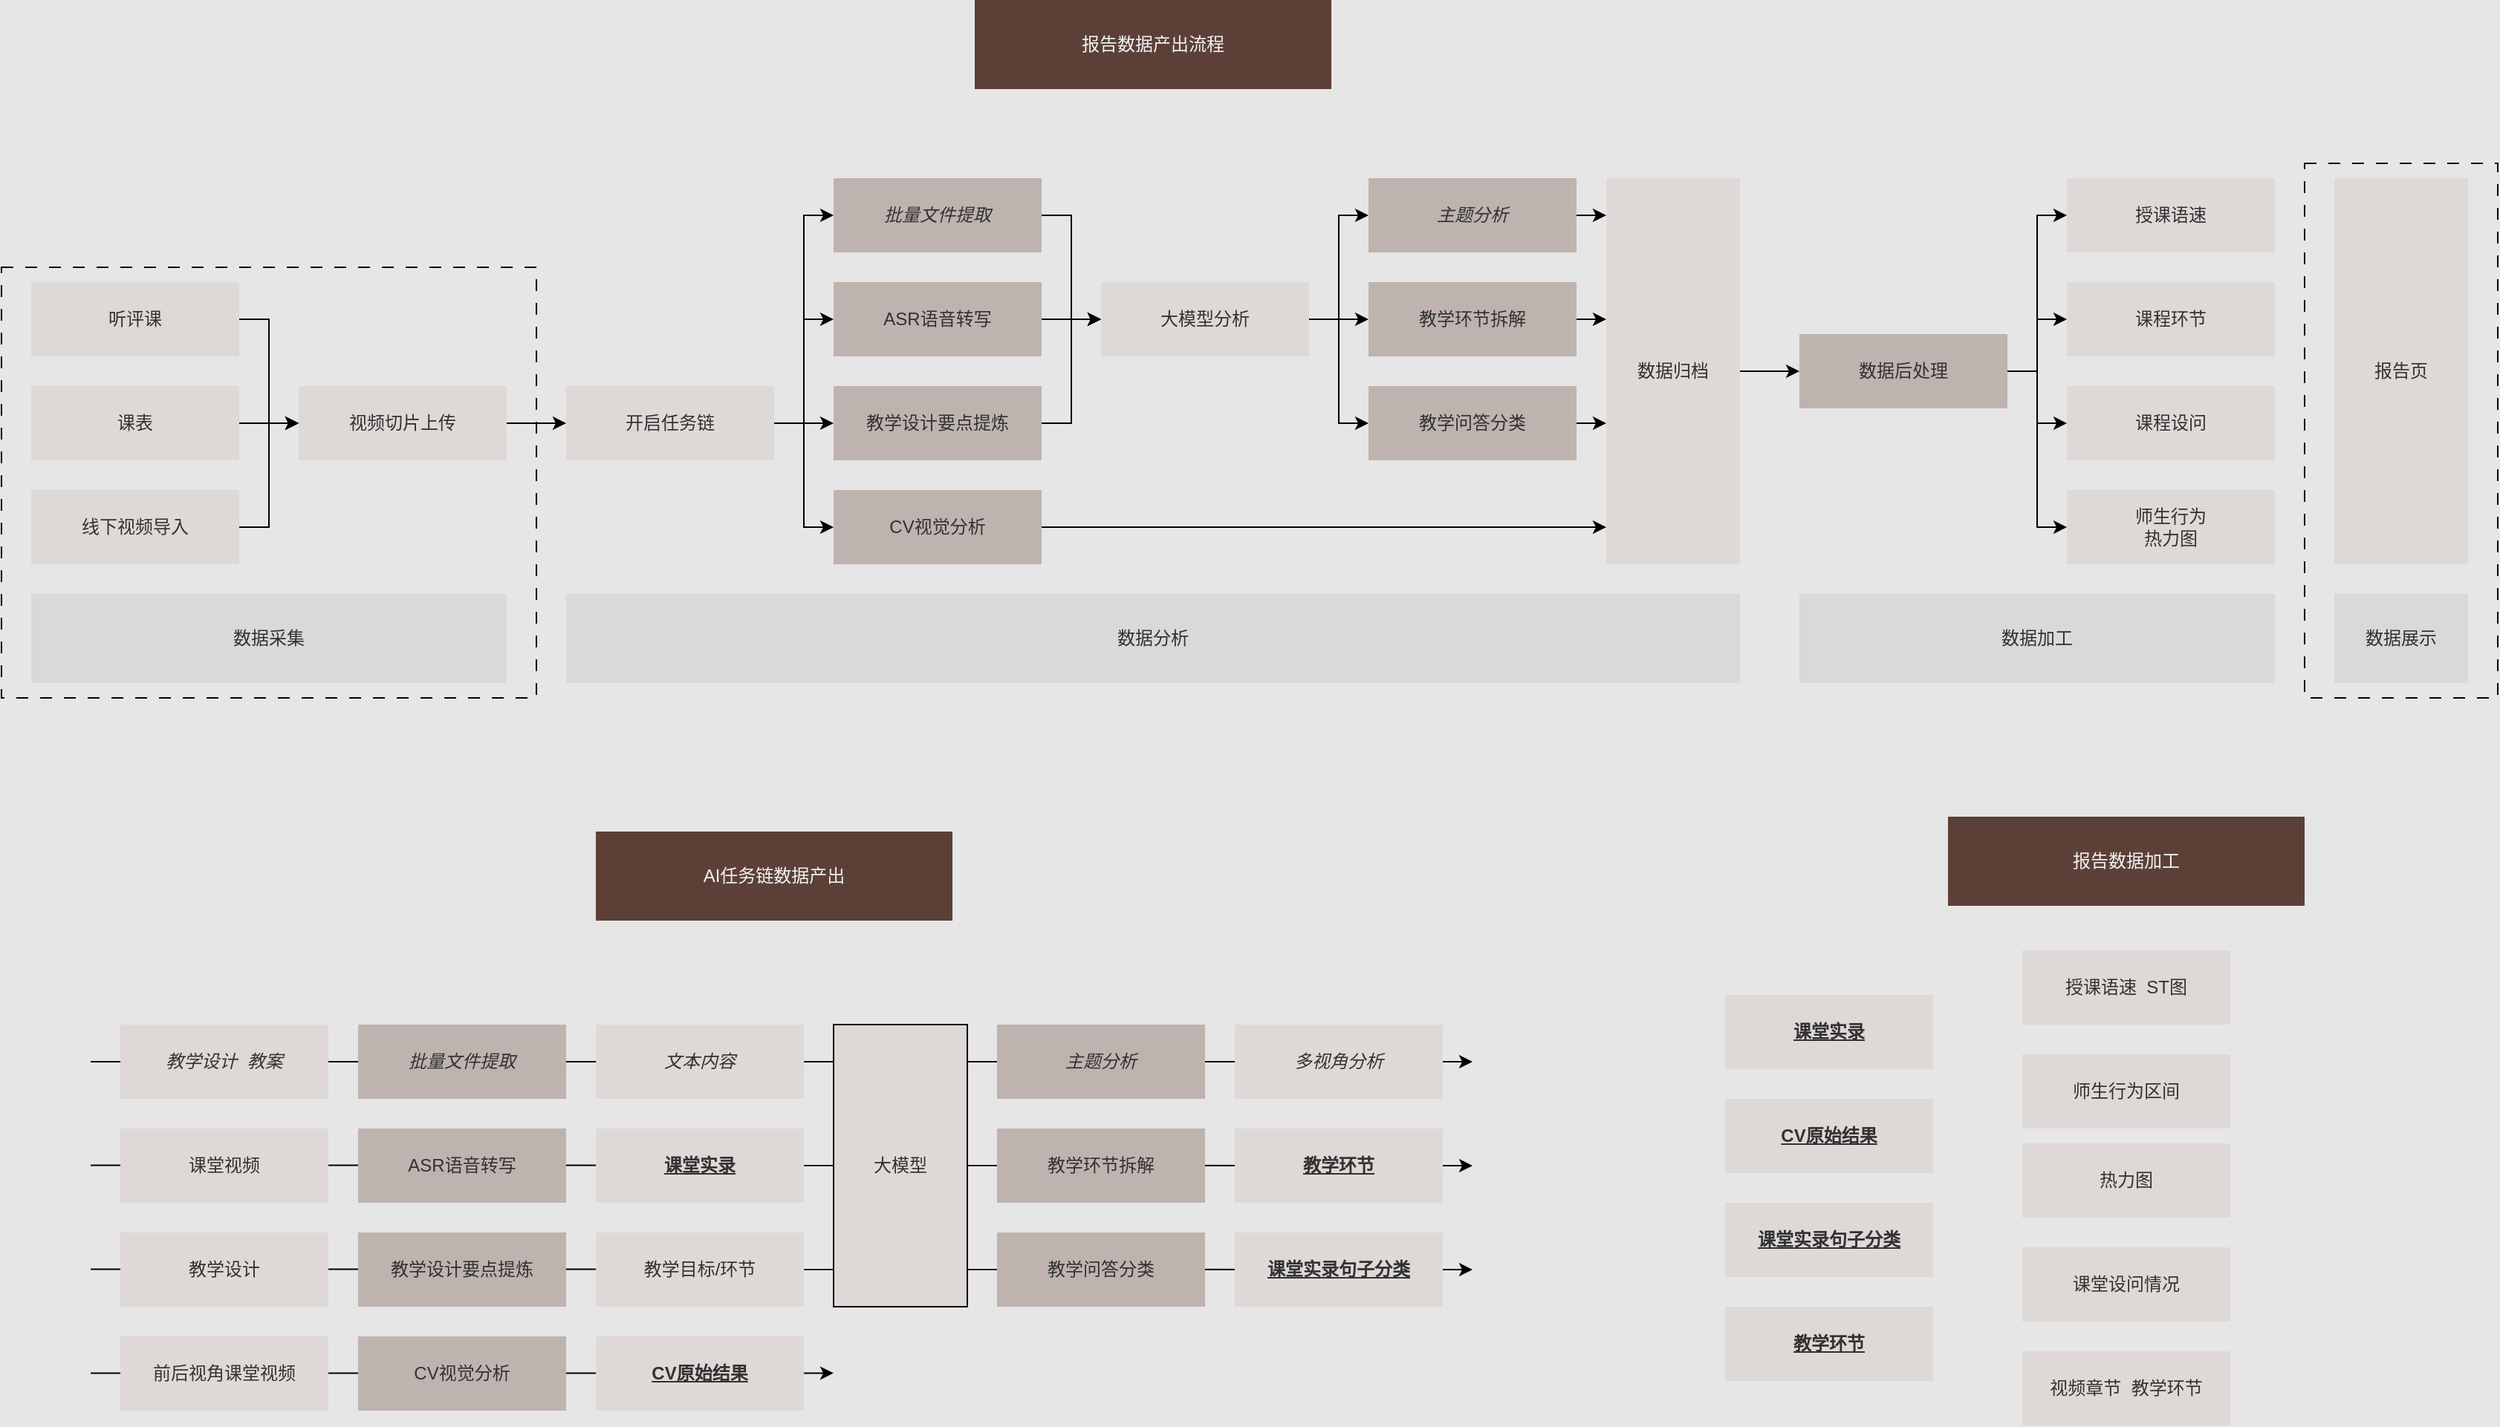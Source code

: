 <mxfile version="26.0.6">
  <diagram name="第 1 页" id="ebeUFto6fMN5XXxg8IfA">
    <mxGraphModel dx="2177" dy="1649" grid="1" gridSize="10" guides="1" tooltips="1" connect="1" arrows="1" fold="1" page="1" pageScale="1" pageWidth="827" pageHeight="1169" background="#E6E6E6" math="0" shadow="0">
      <root>
        <mxCell id="0" />
        <mxCell id="1" parent="0" />
        <mxCell id="XC2Z82CuPK0ErsjAf5O9-141" value="" style="endArrow=classic;html=1;rounded=0;" edge="1" parent="1">
          <mxGeometry width="50" height="50" relative="1" as="geometry">
            <mxPoint x="150" y="1004.7" as="sourcePoint" />
            <mxPoint x="1080" y="1005" as="targetPoint" />
          </mxGeometry>
        </mxCell>
        <mxCell id="XC2Z82CuPK0ErsjAf5O9-140" value="" style="endArrow=classic;html=1;rounded=0;" edge="1" parent="1">
          <mxGeometry width="50" height="50" relative="1" as="geometry">
            <mxPoint x="150" y="934.7" as="sourcePoint" />
            <mxPoint x="1080" y="935" as="targetPoint" />
          </mxGeometry>
        </mxCell>
        <mxCell id="XC2Z82CuPK0ErsjAf5O9-142" value="" style="endArrow=classic;html=1;rounded=0;" edge="1" parent="1">
          <mxGeometry width="50" height="50" relative="1" as="geometry">
            <mxPoint x="150" y="1074.7" as="sourcePoint" />
            <mxPoint x="650" y="1074.7" as="targetPoint" />
          </mxGeometry>
        </mxCell>
        <mxCell id="XC2Z82CuPK0ErsjAf5O9-138" value="" style="endArrow=classic;html=1;rounded=0;strokeColor=default;startSize=6;" edge="1" parent="1">
          <mxGeometry width="50" height="50" relative="1" as="geometry">
            <mxPoint x="150" y="865" as="sourcePoint" />
            <mxPoint x="1080" y="865" as="targetPoint" />
          </mxGeometry>
        </mxCell>
        <mxCell id="XC2Z82CuPK0ErsjAf5O9-12" value="" style="whiteSpace=wrap;html=1;fillColor=none;dashed=1;dashPattern=8 8;" vertex="1" parent="1">
          <mxGeometry x="90" y="330" width="360" height="290" as="geometry" />
        </mxCell>
        <mxCell id="XC2Z82CuPK0ErsjAf5O9-2" value="报告数据产出流程" style="rounded=0;whiteSpace=wrap;html=1;fillColor=#5C4038;gradientColor=none;fontColor=#F2F2F2;strokeColor=none;" vertex="1" parent="1">
          <mxGeometry x="745" y="150" width="240" height="60" as="geometry" />
        </mxCell>
        <mxCell id="XC2Z82CuPK0ErsjAf5O9-3" value="数据采集" style="whiteSpace=wrap;html=1;strokeColor=none;fillColor=#D9D9D9;fontColor=#323232;" vertex="1" parent="1">
          <mxGeometry x="110" y="550" width="320" height="60" as="geometry" />
        </mxCell>
        <mxCell id="XC2Z82CuPK0ErsjAf5O9-9" style="edgeStyle=orthogonalEdgeStyle;rounded=0;orthogonalLoop=1;jettySize=auto;html=1;entryX=0;entryY=0.5;entryDx=0;entryDy=0;" edge="1" parent="1" source="XC2Z82CuPK0ErsjAf5O9-4" target="XC2Z82CuPK0ErsjAf5O9-8">
          <mxGeometry relative="1" as="geometry" />
        </mxCell>
        <mxCell id="XC2Z82CuPK0ErsjAf5O9-4" value="听评课" style="whiteSpace=wrap;html=1;strokeColor=none;fillColor=#DED9D7;fontColor=#323232;" vertex="1" parent="1">
          <mxGeometry x="110" y="340" width="140" height="50" as="geometry" />
        </mxCell>
        <mxCell id="XC2Z82CuPK0ErsjAf5O9-5" value="CV视觉分析" style="whiteSpace=wrap;html=1;strokeColor=none;fillColor=#BEB3AF;fontColor=#323232;" vertex="1" parent="1">
          <mxGeometry x="650" y="480" width="140" height="50" as="geometry" />
        </mxCell>
        <mxCell id="XC2Z82CuPK0ErsjAf5O9-10" style="edgeStyle=orthogonalEdgeStyle;rounded=0;orthogonalLoop=1;jettySize=auto;html=1;entryX=0;entryY=0.5;entryDx=0;entryDy=0;" edge="1" parent="1" source="XC2Z82CuPK0ErsjAf5O9-6" target="XC2Z82CuPK0ErsjAf5O9-8">
          <mxGeometry relative="1" as="geometry" />
        </mxCell>
        <mxCell id="XC2Z82CuPK0ErsjAf5O9-6" value="课表" style="whiteSpace=wrap;html=1;strokeColor=none;fillColor=#DED9D7;fontColor=#323232;" vertex="1" parent="1">
          <mxGeometry x="110" y="410" width="140" height="50" as="geometry" />
        </mxCell>
        <mxCell id="XC2Z82CuPK0ErsjAf5O9-11" style="edgeStyle=orthogonalEdgeStyle;rounded=0;orthogonalLoop=1;jettySize=auto;html=1;entryX=0;entryY=0.5;entryDx=0;entryDy=0;" edge="1" parent="1" source="XC2Z82CuPK0ErsjAf5O9-7" target="XC2Z82CuPK0ErsjAf5O9-8">
          <mxGeometry relative="1" as="geometry" />
        </mxCell>
        <mxCell id="XC2Z82CuPK0ErsjAf5O9-7" value="线下视频导入" style="whiteSpace=wrap;html=1;strokeColor=none;fillColor=#DED9D7;fontColor=#323232;" vertex="1" parent="1">
          <mxGeometry x="110" y="480" width="140" height="50" as="geometry" />
        </mxCell>
        <mxCell id="XC2Z82CuPK0ErsjAf5O9-18" style="edgeStyle=orthogonalEdgeStyle;rounded=0;orthogonalLoop=1;jettySize=auto;html=1;entryX=0;entryY=0.5;entryDx=0;entryDy=0;" edge="1" parent="1" source="XC2Z82CuPK0ErsjAf5O9-8" target="XC2Z82CuPK0ErsjAf5O9-14">
          <mxGeometry relative="1" as="geometry" />
        </mxCell>
        <mxCell id="XC2Z82CuPK0ErsjAf5O9-8" value="视频切片上传" style="whiteSpace=wrap;html=1;strokeColor=none;fillColor=#DED9D7;fontColor=#323232;" vertex="1" parent="1">
          <mxGeometry x="290" y="410" width="140" height="50" as="geometry" />
        </mxCell>
        <mxCell id="XC2Z82CuPK0ErsjAf5O9-13" value="数据分析" style="whiteSpace=wrap;html=1;strokeColor=none;fillColor=#D9D9D9;fontColor=#323232;" vertex="1" parent="1">
          <mxGeometry x="470" y="550" width="790" height="60" as="geometry" />
        </mxCell>
        <mxCell id="XC2Z82CuPK0ErsjAf5O9-19" style="edgeStyle=orthogonalEdgeStyle;rounded=0;orthogonalLoop=1;jettySize=auto;html=1;entryX=0;entryY=0.5;entryDx=0;entryDy=0;" edge="1" parent="1" source="XC2Z82CuPK0ErsjAf5O9-14" target="XC2Z82CuPK0ErsjAf5O9-16">
          <mxGeometry relative="1" as="geometry" />
        </mxCell>
        <mxCell id="XC2Z82CuPK0ErsjAf5O9-20" style="edgeStyle=orthogonalEdgeStyle;rounded=0;orthogonalLoop=1;jettySize=auto;html=1;entryX=0;entryY=0.5;entryDx=0;entryDy=0;" edge="1" parent="1" source="XC2Z82CuPK0ErsjAf5O9-14" target="XC2Z82CuPK0ErsjAf5O9-15">
          <mxGeometry relative="1" as="geometry" />
        </mxCell>
        <mxCell id="XC2Z82CuPK0ErsjAf5O9-21" style="edgeStyle=orthogonalEdgeStyle;rounded=0;orthogonalLoop=1;jettySize=auto;html=1;entryX=0;entryY=0.5;entryDx=0;entryDy=0;" edge="1" parent="1" source="XC2Z82CuPK0ErsjAf5O9-14" target="XC2Z82CuPK0ErsjAf5O9-5">
          <mxGeometry relative="1" as="geometry" />
        </mxCell>
        <mxCell id="XC2Z82CuPK0ErsjAf5O9-22" style="edgeStyle=orthogonalEdgeStyle;rounded=0;orthogonalLoop=1;jettySize=auto;html=1;entryX=0;entryY=0.5;entryDx=0;entryDy=0;" edge="1" parent="1" source="XC2Z82CuPK0ErsjAf5O9-14" target="XC2Z82CuPK0ErsjAf5O9-17">
          <mxGeometry relative="1" as="geometry" />
        </mxCell>
        <mxCell id="XC2Z82CuPK0ErsjAf5O9-14" value="开启任务链" style="whiteSpace=wrap;html=1;strokeColor=none;fillColor=#DED9D7;fontColor=#323232;" vertex="1" parent="1">
          <mxGeometry x="470" y="410" width="140" height="50" as="geometry" />
        </mxCell>
        <mxCell id="XC2Z82CuPK0ErsjAf5O9-37" style="edgeStyle=orthogonalEdgeStyle;rounded=0;orthogonalLoop=1;jettySize=auto;html=1;" edge="1" parent="1" source="XC2Z82CuPK0ErsjAf5O9-15" target="XC2Z82CuPK0ErsjAf5O9-29">
          <mxGeometry relative="1" as="geometry">
            <Array as="points">
              <mxPoint x="810" y="435" />
              <mxPoint x="810" y="365" />
            </Array>
          </mxGeometry>
        </mxCell>
        <mxCell id="XC2Z82CuPK0ErsjAf5O9-15" value="教学设计要点提炼" style="whiteSpace=wrap;html=1;strokeColor=none;fillColor=#BEB3AF;fontColor=#323232;" vertex="1" parent="1">
          <mxGeometry x="650" y="410" width="140" height="50" as="geometry" />
        </mxCell>
        <mxCell id="XC2Z82CuPK0ErsjAf5O9-32" style="edgeStyle=orthogonalEdgeStyle;rounded=0;orthogonalLoop=1;jettySize=auto;html=1;" edge="1" parent="1" source="XC2Z82CuPK0ErsjAf5O9-16" target="XC2Z82CuPK0ErsjAf5O9-29">
          <mxGeometry relative="1" as="geometry" />
        </mxCell>
        <mxCell id="XC2Z82CuPK0ErsjAf5O9-16" value="ASR语音转写" style="whiteSpace=wrap;html=1;strokeColor=none;fillColor=#BEB3AF;fontColor=#323232;" vertex="1" parent="1">
          <mxGeometry x="650" y="340" width="140" height="50" as="geometry" />
        </mxCell>
        <mxCell id="XC2Z82CuPK0ErsjAf5O9-30" style="edgeStyle=orthogonalEdgeStyle;rounded=0;orthogonalLoop=1;jettySize=auto;html=1;entryX=0;entryY=0.5;entryDx=0;entryDy=0;" edge="1" parent="1" source="XC2Z82CuPK0ErsjAf5O9-17" target="XC2Z82CuPK0ErsjAf5O9-29">
          <mxGeometry relative="1" as="geometry" />
        </mxCell>
        <mxCell id="XC2Z82CuPK0ErsjAf5O9-17" value="批量文件提取" style="whiteSpace=wrap;html=1;strokeColor=none;fillColor=#BEB3AF;fontColor=#323232;fontStyle=2" vertex="1" parent="1">
          <mxGeometry x="650" y="270" width="140" height="50" as="geometry" />
        </mxCell>
        <mxCell id="XC2Z82CuPK0ErsjAf5O9-38" style="edgeStyle=orthogonalEdgeStyle;rounded=0;orthogonalLoop=1;jettySize=auto;html=1;entryX=0;entryY=0.5;entryDx=0;entryDy=0;" edge="1" parent="1" source="XC2Z82CuPK0ErsjAf5O9-29" target="XC2Z82CuPK0ErsjAf5O9-36">
          <mxGeometry relative="1" as="geometry" />
        </mxCell>
        <mxCell id="XC2Z82CuPK0ErsjAf5O9-39" style="edgeStyle=orthogonalEdgeStyle;rounded=0;orthogonalLoop=1;jettySize=auto;html=1;" edge="1" parent="1" source="XC2Z82CuPK0ErsjAf5O9-29" target="XC2Z82CuPK0ErsjAf5O9-35">
          <mxGeometry relative="1" as="geometry" />
        </mxCell>
        <mxCell id="XC2Z82CuPK0ErsjAf5O9-40" style="edgeStyle=orthogonalEdgeStyle;rounded=0;orthogonalLoop=1;jettySize=auto;html=1;entryX=0;entryY=0.5;entryDx=0;entryDy=0;" edge="1" parent="1" source="XC2Z82CuPK0ErsjAf5O9-29" target="XC2Z82CuPK0ErsjAf5O9-34">
          <mxGeometry relative="1" as="geometry" />
        </mxCell>
        <mxCell id="XC2Z82CuPK0ErsjAf5O9-29" value="大模型分析" style="whiteSpace=wrap;html=1;strokeColor=none;fillColor=#DED9D7;fontColor=#323232;" vertex="1" parent="1">
          <mxGeometry x="830" y="340" width="140" height="50" as="geometry" />
        </mxCell>
        <mxCell id="XC2Z82CuPK0ErsjAf5O9-44" style="edgeStyle=orthogonalEdgeStyle;rounded=0;orthogonalLoop=1;jettySize=auto;html=1;" edge="1" parent="1" source="XC2Z82CuPK0ErsjAf5O9-34" target="XC2Z82CuPK0ErsjAf5O9-41">
          <mxGeometry relative="1" as="geometry">
            <Array as="points">
              <mxPoint x="1180" y="435" />
              <mxPoint x="1180" y="435" />
            </Array>
          </mxGeometry>
        </mxCell>
        <mxCell id="XC2Z82CuPK0ErsjAf5O9-34" value="教学问答分类" style="whiteSpace=wrap;html=1;strokeColor=none;fillColor=#BEB3AF;fontColor=#323232;" vertex="1" parent="1">
          <mxGeometry x="1010" y="410" width="140" height="50" as="geometry" />
        </mxCell>
        <mxCell id="XC2Z82CuPK0ErsjAf5O9-45" style="edgeStyle=orthogonalEdgeStyle;rounded=0;orthogonalLoop=1;jettySize=auto;html=1;" edge="1" parent="1" source="XC2Z82CuPK0ErsjAf5O9-35" target="XC2Z82CuPK0ErsjAf5O9-41">
          <mxGeometry relative="1" as="geometry">
            <Array as="points">
              <mxPoint x="1180" y="365" />
              <mxPoint x="1180" y="365" />
            </Array>
          </mxGeometry>
        </mxCell>
        <mxCell id="XC2Z82CuPK0ErsjAf5O9-35" value="教学环节拆解" style="whiteSpace=wrap;html=1;strokeColor=none;fillColor=#BEB3AF;fontColor=#323232;" vertex="1" parent="1">
          <mxGeometry x="1010" y="340" width="140" height="50" as="geometry" />
        </mxCell>
        <mxCell id="XC2Z82CuPK0ErsjAf5O9-46" style="edgeStyle=orthogonalEdgeStyle;rounded=0;orthogonalLoop=1;jettySize=auto;html=1;" edge="1" parent="1" source="XC2Z82CuPK0ErsjAf5O9-36" target="XC2Z82CuPK0ErsjAf5O9-41">
          <mxGeometry relative="1" as="geometry">
            <Array as="points">
              <mxPoint x="1180" y="295" />
              <mxPoint x="1180" y="295" />
            </Array>
          </mxGeometry>
        </mxCell>
        <mxCell id="XC2Z82CuPK0ErsjAf5O9-36" value="主题分析" style="whiteSpace=wrap;html=1;strokeColor=none;fillColor=#BEB3AF;fontColor=#323232;fontStyle=2" vertex="1" parent="1">
          <mxGeometry x="1010" y="270" width="140" height="50" as="geometry" />
        </mxCell>
        <mxCell id="XC2Z82CuPK0ErsjAf5O9-59" style="edgeStyle=orthogonalEdgeStyle;rounded=0;orthogonalLoop=1;jettySize=auto;html=1;" edge="1" parent="1" source="XC2Z82CuPK0ErsjAf5O9-41" target="XC2Z82CuPK0ErsjAf5O9-58">
          <mxGeometry relative="1" as="geometry" />
        </mxCell>
        <mxCell id="XC2Z82CuPK0ErsjAf5O9-41" value="数据归档" style="whiteSpace=wrap;html=1;strokeColor=none;fillColor=#DED9D7;fontColor=#323232;" vertex="1" parent="1">
          <mxGeometry x="1170" y="270" width="90" height="260" as="geometry" />
        </mxCell>
        <mxCell id="XC2Z82CuPK0ErsjAf5O9-43" style="edgeStyle=orthogonalEdgeStyle;rounded=0;orthogonalLoop=1;jettySize=auto;html=1;" edge="1" parent="1" source="XC2Z82CuPK0ErsjAf5O9-5" target="XC2Z82CuPK0ErsjAf5O9-41">
          <mxGeometry relative="1" as="geometry">
            <Array as="points">
              <mxPoint x="1120" y="505" />
              <mxPoint x="1120" y="505" />
            </Array>
          </mxGeometry>
        </mxCell>
        <mxCell id="XC2Z82CuPK0ErsjAf5O9-47" value="数据加工" style="whiteSpace=wrap;html=1;strokeColor=none;fillColor=#D9D9D9;fontColor=#323232;" vertex="1" parent="1">
          <mxGeometry x="1300" y="550" width="320" height="60" as="geometry" />
        </mxCell>
        <mxCell id="XC2Z82CuPK0ErsjAf5O9-53" value="授课语速" style="whiteSpace=wrap;html=1;strokeColor=none;fillColor=#DED9D7;fontColor=#323232;" vertex="1" parent="1">
          <mxGeometry x="1480" y="270" width="140" height="50" as="geometry" />
        </mxCell>
        <mxCell id="XC2Z82CuPK0ErsjAf5O9-54" value="&lt;div&gt;师生行为&lt;/div&gt;&lt;div&gt;热力图&lt;br&gt;&lt;/div&gt;" style="whiteSpace=wrap;html=1;strokeColor=none;fillColor=#DED9D7;fontColor=#323232;" vertex="1" parent="1">
          <mxGeometry x="1480" y="480" width="140" height="50" as="geometry" />
        </mxCell>
        <mxCell id="XC2Z82CuPK0ErsjAf5O9-55" value="课程设问" style="whiteSpace=wrap;html=1;strokeColor=none;fillColor=#DED9D7;fontColor=#323232;" vertex="1" parent="1">
          <mxGeometry x="1480" y="410" width="140" height="50" as="geometry" />
        </mxCell>
        <mxCell id="XC2Z82CuPK0ErsjAf5O9-56" value="课程环节" style="whiteSpace=wrap;html=1;strokeColor=none;fillColor=#DED9D7;fontColor=#323232;" vertex="1" parent="1">
          <mxGeometry x="1480" y="340" width="140" height="50" as="geometry" />
        </mxCell>
        <mxCell id="XC2Z82CuPK0ErsjAf5O9-60" style="edgeStyle=orthogonalEdgeStyle;rounded=0;orthogonalLoop=1;jettySize=auto;html=1;" edge="1" parent="1" source="XC2Z82CuPK0ErsjAf5O9-58" target="XC2Z82CuPK0ErsjAf5O9-53">
          <mxGeometry relative="1" as="geometry">
            <Array as="points">
              <mxPoint x="1460" y="400" />
              <mxPoint x="1460" y="295" />
            </Array>
          </mxGeometry>
        </mxCell>
        <mxCell id="XC2Z82CuPK0ErsjAf5O9-61" style="edgeStyle=orthogonalEdgeStyle;rounded=0;orthogonalLoop=1;jettySize=auto;html=1;" edge="1" parent="1" source="XC2Z82CuPK0ErsjAf5O9-58" target="XC2Z82CuPK0ErsjAf5O9-56">
          <mxGeometry relative="1" as="geometry" />
        </mxCell>
        <mxCell id="XC2Z82CuPK0ErsjAf5O9-62" style="edgeStyle=orthogonalEdgeStyle;rounded=0;orthogonalLoop=1;jettySize=auto;html=1;" edge="1" parent="1" source="XC2Z82CuPK0ErsjAf5O9-58" target="XC2Z82CuPK0ErsjAf5O9-55">
          <mxGeometry relative="1" as="geometry" />
        </mxCell>
        <mxCell id="XC2Z82CuPK0ErsjAf5O9-63" style="edgeStyle=orthogonalEdgeStyle;rounded=0;orthogonalLoop=1;jettySize=auto;html=1;" edge="1" parent="1" source="XC2Z82CuPK0ErsjAf5O9-58" target="XC2Z82CuPK0ErsjAf5O9-54">
          <mxGeometry relative="1" as="geometry">
            <Array as="points">
              <mxPoint x="1460" y="400" />
              <mxPoint x="1460" y="505" />
            </Array>
          </mxGeometry>
        </mxCell>
        <mxCell id="XC2Z82CuPK0ErsjAf5O9-58" value="数据后处理" style="whiteSpace=wrap;html=1;strokeColor=none;fillColor=#BEB3AF;fontColor=#323232;" vertex="1" parent="1">
          <mxGeometry x="1300" y="375" width="140" height="50" as="geometry" />
        </mxCell>
        <mxCell id="XC2Z82CuPK0ErsjAf5O9-64" value="数据展示" style="whiteSpace=wrap;html=1;strokeColor=none;fillColor=#D9D9D9;fontColor=#323232;" vertex="1" parent="1">
          <mxGeometry x="1660" y="550" width="90" height="60" as="geometry" />
        </mxCell>
        <mxCell id="XC2Z82CuPK0ErsjAf5O9-65" value="报告页" style="whiteSpace=wrap;html=1;strokeColor=none;fillColor=#DED9D7;fontColor=#323232;" vertex="1" parent="1">
          <mxGeometry x="1660" y="270" width="90" height="260" as="geometry" />
        </mxCell>
        <mxCell id="XC2Z82CuPK0ErsjAf5O9-66" value="" style="whiteSpace=wrap;html=1;fillColor=none;dashed=1;dashPattern=8 8;" vertex="1" parent="1">
          <mxGeometry x="1640" y="260" width="130" height="360" as="geometry" />
        </mxCell>
        <mxCell id="XC2Z82CuPK0ErsjAf5O9-67" value="AI任务链数据产出" style="rounded=0;whiteSpace=wrap;html=1;fillColor=#5C4038;gradientColor=none;fontColor=#F2F2F2;strokeColor=none;" vertex="1" parent="1">
          <mxGeometry x="490" y="710" width="240" height="60" as="geometry" />
        </mxCell>
        <mxCell id="XC2Z82CuPK0ErsjAf5O9-70" value="教学设计&amp;nbsp; 教案" style="whiteSpace=wrap;html=1;strokeColor=none;fillColor=#DED9D7;fontColor=#323232;fontStyle=2" vertex="1" parent="1">
          <mxGeometry x="170" y="840" width="140" height="50" as="geometry" />
        </mxCell>
        <mxCell id="XC2Z82CuPK0ErsjAf5O9-71" value="批量文件提取" style="whiteSpace=wrap;html=1;strokeColor=none;fillColor=#BEB3AF;fontColor=#323232;fontStyle=2" vertex="1" parent="1">
          <mxGeometry x="330" y="840" width="140" height="50" as="geometry" />
        </mxCell>
        <mxCell id="XC2Z82CuPK0ErsjAf5O9-72" value="文本内容" style="whiteSpace=wrap;html=1;strokeColor=none;fillColor=#DED9D7;fontColor=#323232;fontStyle=2" vertex="1" parent="1">
          <mxGeometry x="490" y="840" width="140" height="50" as="geometry" />
        </mxCell>
        <mxCell id="XC2Z82CuPK0ErsjAf5O9-97" value="课堂视频" style="whiteSpace=wrap;html=1;strokeColor=none;fillColor=#DED9D7;fontColor=#323232;" vertex="1" parent="1">
          <mxGeometry x="170" y="910" width="140" height="50" as="geometry" />
        </mxCell>
        <mxCell id="XC2Z82CuPK0ErsjAf5O9-99" value="ASR语音转写" style="whiteSpace=wrap;html=1;strokeColor=none;fillColor=#BEB3AF;fontColor=#323232;" vertex="1" parent="1">
          <mxGeometry x="330" y="910" width="140" height="50" as="geometry" />
        </mxCell>
        <mxCell id="XC2Z82CuPK0ErsjAf5O9-100" value="课堂实录" style="whiteSpace=wrap;html=1;strokeColor=none;fillColor=#DED9D7;fontColor=#323232;fontStyle=5" vertex="1" parent="1">
          <mxGeometry x="490" y="910" width="140" height="50" as="geometry" />
        </mxCell>
        <mxCell id="XC2Z82CuPK0ErsjAf5O9-102" value="教学设计" style="whiteSpace=wrap;html=1;strokeColor=none;fillColor=#DED9D7;fontColor=#323232;" vertex="1" parent="1">
          <mxGeometry x="170" y="980" width="140" height="50" as="geometry" />
        </mxCell>
        <mxCell id="XC2Z82CuPK0ErsjAf5O9-104" value="教学设计要点提炼" style="whiteSpace=wrap;html=1;strokeColor=none;fillColor=#BEB3AF;fontColor=#323232;" vertex="1" parent="1">
          <mxGeometry x="330" y="980" width="140" height="50" as="geometry" />
        </mxCell>
        <mxCell id="XC2Z82CuPK0ErsjAf5O9-105" value="教学目标/环节" style="whiteSpace=wrap;html=1;strokeColor=none;fillColor=#DED9D7;fontColor=#323232;" vertex="1" parent="1">
          <mxGeometry x="490" y="980" width="140" height="50" as="geometry" />
        </mxCell>
        <mxCell id="XC2Z82CuPK0ErsjAf5O9-107" value="前后视角课堂视频" style="whiteSpace=wrap;html=1;strokeColor=none;fillColor=#DED9D7;fontColor=#323232;" vertex="1" parent="1">
          <mxGeometry x="170" y="1050" width="140" height="50" as="geometry" />
        </mxCell>
        <mxCell id="XC2Z82CuPK0ErsjAf5O9-109" value="CV视觉分析" style="whiteSpace=wrap;html=1;strokeColor=none;fillColor=#BEB3AF;fontColor=#323232;" vertex="1" parent="1">
          <mxGeometry x="330" y="1050" width="140" height="50" as="geometry" />
        </mxCell>
        <mxCell id="XC2Z82CuPK0ErsjAf5O9-110" value="CV原始结果" style="whiteSpace=wrap;html=1;strokeColor=none;fillColor=#DED9D7;fontColor=#323232;fontStyle=5" vertex="1" parent="1">
          <mxGeometry x="490" y="1050" width="140" height="50" as="geometry" />
        </mxCell>
        <mxCell id="XC2Z82CuPK0ErsjAf5O9-113" value="大模型" style="whiteSpace=wrap;html=1;strokeColor=default;fillColor=#DED9D7;fontColor=#323232;" vertex="1" parent="1">
          <mxGeometry x="650" y="840" width="90" height="190" as="geometry" />
        </mxCell>
        <mxCell id="XC2Z82CuPK0ErsjAf5O9-114" value="主题分析" style="whiteSpace=wrap;html=1;strokeColor=none;fillColor=#BEB3AF;fontColor=#323232;fontStyle=2" vertex="1" parent="1">
          <mxGeometry x="760" y="840" width="140" height="50" as="geometry" />
        </mxCell>
        <mxCell id="XC2Z82CuPK0ErsjAf5O9-115" value="教学环节拆解" style="whiteSpace=wrap;html=1;strokeColor=none;fillColor=#BEB3AF;fontColor=#323232;" vertex="1" parent="1">
          <mxGeometry x="760" y="910" width="140" height="50" as="geometry" />
        </mxCell>
        <mxCell id="XC2Z82CuPK0ErsjAf5O9-116" value="教学问答分类" style="whiteSpace=wrap;html=1;strokeColor=none;fillColor=#BEB3AF;fontColor=#323232;" vertex="1" parent="1">
          <mxGeometry x="760" y="980" width="140" height="50" as="geometry" />
        </mxCell>
        <mxCell id="XC2Z82CuPK0ErsjAf5O9-125" value="课堂实录句子分类" style="whiteSpace=wrap;html=1;strokeColor=none;fillColor=#DED9D7;fontColor=#323232;fontStyle=5" vertex="1" parent="1">
          <mxGeometry x="920" y="980" width="140" height="50" as="geometry" />
        </mxCell>
        <mxCell id="XC2Z82CuPK0ErsjAf5O9-126" value="教学环节" style="whiteSpace=wrap;html=1;strokeColor=none;fillColor=#DED9D7;fontColor=#323232;fontStyle=5" vertex="1" parent="1">
          <mxGeometry x="920" y="910" width="140" height="50" as="geometry" />
        </mxCell>
        <mxCell id="XC2Z82CuPK0ErsjAf5O9-127" value="多视角分析" style="whiteSpace=wrap;html=1;strokeColor=none;fillColor=#DED9D7;fontColor=#323232;fontStyle=2" vertex="1" parent="1">
          <mxGeometry x="920" y="840" width="140" height="50" as="geometry" />
        </mxCell>
        <mxCell id="XC2Z82CuPK0ErsjAf5O9-148" value="&lt;div data-t=&quot;flow&quot; data-processon-v=&quot;{&amp;quot;list&amp;quot;:[{&amp;quot;parent&amp;quot;:&amp;quot;&amp;quot;,&amp;quot;link&amp;quot;:&amp;quot;&amp;quot;,&amp;quot;shapeStyle&amp;quot;:{&amp;quot;alpha&amp;quot;:1},&amp;quot;textBlock&amp;quot;:[{&amp;quot;position&amp;quot;:{&amp;quot;w&amp;quot;:&amp;quot;w-20&amp;quot;,&amp;quot;x&amp;quot;:10,&amp;quot;h&amp;quot;:&amp;quot;h&amp;quot;,&amp;quot;y&amp;quot;:0},&amp;quot;text&amp;quot;:&amp;quot;报告数据加工&amp;quot;}],&amp;quot;anchors&amp;quot;:[{&amp;quot;x&amp;quot;:&amp;quot;w/2&amp;quot;,&amp;quot;y&amp;quot;:&amp;quot;0&amp;quot;},{&amp;quot;x&amp;quot;:&amp;quot;w/2&amp;quot;,&amp;quot;y&amp;quot;:&amp;quot;h&amp;quot;},{&amp;quot;x&amp;quot;:&amp;quot;0&amp;quot;,&amp;quot;y&amp;quot;:&amp;quot;h/2&amp;quot;},{&amp;quot;x&amp;quot;:&amp;quot;w&amp;quot;,&amp;quot;y&amp;quot;:&amp;quot;h/2&amp;quot;}],&amp;quot;title&amp;quot;:&amp;quot;流程&amp;quot;,&amp;quot;fontStyle&amp;quot;:{&amp;quot;size&amp;quot;:21,&amp;quot;color&amp;quot;:&amp;quot;242,242,242&amp;quot;},&amp;quot;dataAttributes&amp;quot;:[{&amp;quot;name&amp;quot;:&amp;quot;序号&amp;quot;,&amp;quot;id&amp;quot;:&amp;quot;rlhFPBxmSi265523&amp;quot;,&amp;quot;type&amp;quot;:&amp;quot;number&amp;quot;,&amp;quot;category&amp;quot;:&amp;quot;default&amp;quot;,&amp;quot;value&amp;quot;:&amp;quot;&amp;quot;},{&amp;quot;name&amp;quot;:&amp;quot;名称&amp;quot;,&amp;quot;id&amp;quot;:&amp;quot;wsoRbwcKOP962188&amp;quot;,&amp;quot;type&amp;quot;:&amp;quot;string&amp;quot;,&amp;quot;category&amp;quot;:&amp;quot;default&amp;quot;,&amp;quot;value&amp;quot;:&amp;quot;&amp;quot;},{&amp;quot;name&amp;quot;:&amp;quot;所有者&amp;quot;,&amp;quot;id&amp;quot;:&amp;quot;DfqdnrRqEj150513&amp;quot;,&amp;quot;type&amp;quot;:&amp;quot;string&amp;quot;,&amp;quot;category&amp;quot;:&amp;quot;default&amp;quot;,&amp;quot;value&amp;quot;:&amp;quot;&amp;quot;},{&amp;quot;name&amp;quot;:&amp;quot;连接&amp;quot;,&amp;quot;id&amp;quot;:&amp;quot;IFXZvcYgWM142935&amp;quot;,&amp;quot;type&amp;quot;:&amp;quot;link&amp;quot;,&amp;quot;category&amp;quot;:&amp;quot;default&amp;quot;,&amp;quot;value&amp;quot;:&amp;quot;&amp;quot;},{&amp;quot;name&amp;quot;:&amp;quot;便笺&amp;quot;,&amp;quot;id&amp;quot;:&amp;quot;dJgQyzcNYm740997&amp;quot;,&amp;quot;type&amp;quot;:&amp;quot;string&amp;quot;,&amp;quot;category&amp;quot;:&amp;quot;default&amp;quot;,&amp;quot;value&amp;quot;:&amp;quot;&amp;quot;},{&amp;quot;name&amp;quot;:&amp;quot;成本&amp;quot;,&amp;quot;id&amp;quot;:&amp;quot;kvDCvuuLqc677861&amp;quot;,&amp;quot;type&amp;quot;:&amp;quot;number&amp;quot;,&amp;quot;category&amp;quot;:&amp;quot;default&amp;quot;,&amp;quot;value&amp;quot;:&amp;quot;&amp;quot;},{&amp;quot;name&amp;quot;:&amp;quot;时间&amp;quot;,&amp;quot;id&amp;quot;:&amp;quot;JgBgRjOuCR033584&amp;quot;,&amp;quot;type&amp;quot;:&amp;quot;number&amp;quot;,&amp;quot;category&amp;quot;:&amp;quot;default&amp;quot;,&amp;quot;value&amp;quot;:&amp;quot;&amp;quot;},{&amp;quot;name&amp;quot;:&amp;quot;部门&amp;quot;,&amp;quot;id&amp;quot;:&amp;quot;NSKbuPRVuT214767&amp;quot;,&amp;quot;type&amp;quot;:&amp;quot;string&amp;quot;,&amp;quot;category&amp;quot;:&amp;quot;default&amp;quot;,&amp;quot;value&amp;quot;:&amp;quot;&amp;quot;},{&amp;quot;name&amp;quot;:&amp;quot;输入&amp;quot;,&amp;quot;id&amp;quot;:&amp;quot;Ufiiqnedwe037785&amp;quot;,&amp;quot;type&amp;quot;:&amp;quot;string&amp;quot;,&amp;quot;category&amp;quot;:&amp;quot;default&amp;quot;,&amp;quot;value&amp;quot;:&amp;quot;&amp;quot;},{&amp;quot;name&amp;quot;:&amp;quot;输出&amp;quot;,&amp;quot;id&amp;quot;:&amp;quot;AcLezeNkfi523101&amp;quot;,&amp;quot;type&amp;quot;:&amp;quot;string&amp;quot;,&amp;quot;category&amp;quot;:&amp;quot;default&amp;quot;,&amp;quot;value&amp;quot;:&amp;quot;&amp;quot;},{&amp;quot;name&amp;quot;:&amp;quot;风险&amp;quot;,&amp;quot;id&amp;quot;:&amp;quot;nNTXHTHjym031645&amp;quot;,&amp;quot;type&amp;quot;:&amp;quot;string&amp;quot;,&amp;quot;category&amp;quot;:&amp;quot;default&amp;quot;,&amp;quot;value&amp;quot;:&amp;quot;&amp;quot;},{&amp;quot;name&amp;quot;:&amp;quot;备注&amp;quot;,&amp;quot;id&amp;quot;:&amp;quot;QqqIffmQMK247637&amp;quot;,&amp;quot;type&amp;quot;:&amp;quot;string&amp;quot;,&amp;quot;category&amp;quot;:&amp;quot;default&amp;quot;,&amp;quot;value&amp;quot;:&amp;quot;&amp;quot;}],&amp;quot;props&amp;quot;:{&amp;quot;zindex&amp;quot;:161,&amp;quot;w&amp;quot;:652.56,&amp;quot;x&amp;quot;:1672.325,&amp;quot;h&amp;quot;:70,&amp;quot;y&amp;quot;:1156.704,&amp;quot;angle&amp;quot;:0},&amp;quot;path&amp;quot;:[{&amp;quot;actions&amp;quot;:[{&amp;quot;x&amp;quot;:&amp;quot;0&amp;quot;,&amp;quot;action&amp;quot;:&amp;quot;move&amp;quot;,&amp;quot;y&amp;quot;:&amp;quot;0&amp;quot;},{&amp;quot;x&amp;quot;:&amp;quot;w&amp;quot;,&amp;quot;action&amp;quot;:&amp;quot;line&amp;quot;,&amp;quot;y&amp;quot;:&amp;quot;0&amp;quot;},{&amp;quot;x&amp;quot;:&amp;quot;w&amp;quot;,&amp;quot;action&amp;quot;:&amp;quot;line&amp;quot;,&amp;quot;y&amp;quot;:&amp;quot;h&amp;quot;},{&amp;quot;x&amp;quot;:&amp;quot;0&amp;quot;,&amp;quot;action&amp;quot;:&amp;quot;line&amp;quot;,&amp;quot;y&amp;quot;:&amp;quot;h&amp;quot;},{&amp;quot;action&amp;quot;:&amp;quot;close&amp;quot;}]}],&amp;quot;lineStyle&amp;quot;:{&amp;quot;lineWidth&amp;quot;:0},&amp;quot;children&amp;quot;:[],&amp;quot;resizeDir&amp;quot;:[&amp;quot;tl&amp;quot;,&amp;quot;tr&amp;quot;,&amp;quot;br&amp;quot;,&amp;quot;bl&amp;quot;,&amp;quot;l&amp;quot;,&amp;quot;t&amp;quot;,&amp;quot;r&amp;quot;,&amp;quot;b&amp;quot;],&amp;quot;name&amp;quot;:&amp;quot;process&amp;quot;,&amp;quot;fillStyle&amp;quot;:{&amp;quot;color&amp;quot;:&amp;quot;92,64,56&amp;quot;,&amp;quot;type&amp;quot;:&amp;quot;solid&amp;quot;},&amp;quot;theme&amp;quot;:{},&amp;quot;id&amp;quot;:&amp;quot;mjZvMVFvAz127964&amp;quot;,&amp;quot;attribute&amp;quot;:{&amp;quot;container&amp;quot;:false,&amp;quot;rotatable&amp;quot;:true,&amp;quot;visible&amp;quot;:true,&amp;quot;fixedLink&amp;quot;:false,&amp;quot;collapsable&amp;quot;:false,&amp;quot;collapsed&amp;quot;:false,&amp;quot;linkable&amp;quot;:true,&amp;quot;markerOffset&amp;quot;:5},&amp;quot;category&amp;quot;:&amp;quot;flow&amp;quot;,&amp;quot;locked&amp;quot;:false,&amp;quot;group&amp;quot;:&amp;quot;&amp;quot;}]}&quot;&gt; &lt;/div&gt;" style="text;whiteSpace=wrap;html=1;" vertex="1" parent="1">
          <mxGeometry x="1130" y="760" width="30" height="20" as="geometry" />
        </mxCell>
        <mxCell id="XC2Z82CuPK0ErsjAf5O9-149" value="报告数据加工" style="rounded=0;whiteSpace=wrap;html=1;fillColor=#5C4038;gradientColor=none;fontColor=#F2F2F2;strokeColor=none;" vertex="1" parent="1">
          <mxGeometry x="1400" y="700" width="240" height="60" as="geometry" />
        </mxCell>
        <mxCell id="XC2Z82CuPK0ErsjAf5O9-150" value="课堂实录" style="whiteSpace=wrap;html=1;strokeColor=none;fillColor=#DED9D7;fontColor=#323232;fontStyle=5" vertex="1" parent="1">
          <mxGeometry x="1250" y="820" width="140" height="50" as="geometry" />
        </mxCell>
        <mxCell id="XC2Z82CuPK0ErsjAf5O9-151" value="CV原始结果" style="whiteSpace=wrap;html=1;strokeColor=none;fillColor=#DED9D7;fontColor=#323232;fontStyle=5" vertex="1" parent="1">
          <mxGeometry x="1250" y="890" width="140" height="50" as="geometry" />
        </mxCell>
        <mxCell id="XC2Z82CuPK0ErsjAf5O9-152" value="课堂实录句子分类" style="whiteSpace=wrap;html=1;strokeColor=none;fillColor=#DED9D7;fontColor=#323232;fontStyle=5" vertex="1" parent="1">
          <mxGeometry x="1250" y="960" width="140" height="50" as="geometry" />
        </mxCell>
        <mxCell id="XC2Z82CuPK0ErsjAf5O9-153" value="教学环节" style="whiteSpace=wrap;html=1;strokeColor=none;fillColor=#DED9D7;fontColor=#323232;fontStyle=5" vertex="1" parent="1">
          <mxGeometry x="1250" y="1030" width="140" height="50" as="geometry" />
        </mxCell>
        <mxCell id="XC2Z82CuPK0ErsjAf5O9-154" value="授课语速&amp;nbsp; ST图" style="whiteSpace=wrap;html=1;strokeColor=none;fillColor=#DED9D7;fontColor=#323232;" vertex="1" parent="1">
          <mxGeometry x="1450" y="790" width="140" height="50" as="geometry" />
        </mxCell>
        <mxCell id="XC2Z82CuPK0ErsjAf5O9-155" value="师生行为区间" style="whiteSpace=wrap;html=1;strokeColor=none;fillColor=#DED9D7;fontColor=#323232;" vertex="1" parent="1">
          <mxGeometry x="1450" y="860" width="140" height="50" as="geometry" />
        </mxCell>
        <mxCell id="XC2Z82CuPK0ErsjAf5O9-156" value="热力图" style="whiteSpace=wrap;html=1;strokeColor=none;fillColor=#DED9D7;fontColor=#323232;" vertex="1" parent="1">
          <mxGeometry x="1450" y="920" width="140" height="50" as="geometry" />
        </mxCell>
        <mxCell id="XC2Z82CuPK0ErsjAf5O9-157" value="课堂设问情况" style="whiteSpace=wrap;html=1;strokeColor=none;fillColor=#DED9D7;fontColor=#323232;" vertex="1" parent="1">
          <mxGeometry x="1450" y="990" width="140" height="50" as="geometry" />
        </mxCell>
        <mxCell id="XC2Z82CuPK0ErsjAf5O9-158" value="视频章节&amp;nbsp; 教学环节" style="whiteSpace=wrap;html=1;strokeColor=none;fillColor=#DED9D7;fontColor=#323232;" vertex="1" parent="1">
          <mxGeometry x="1450" y="1060" width="140" height="50" as="geometry" />
        </mxCell>
      </root>
    </mxGraphModel>
  </diagram>
</mxfile>
